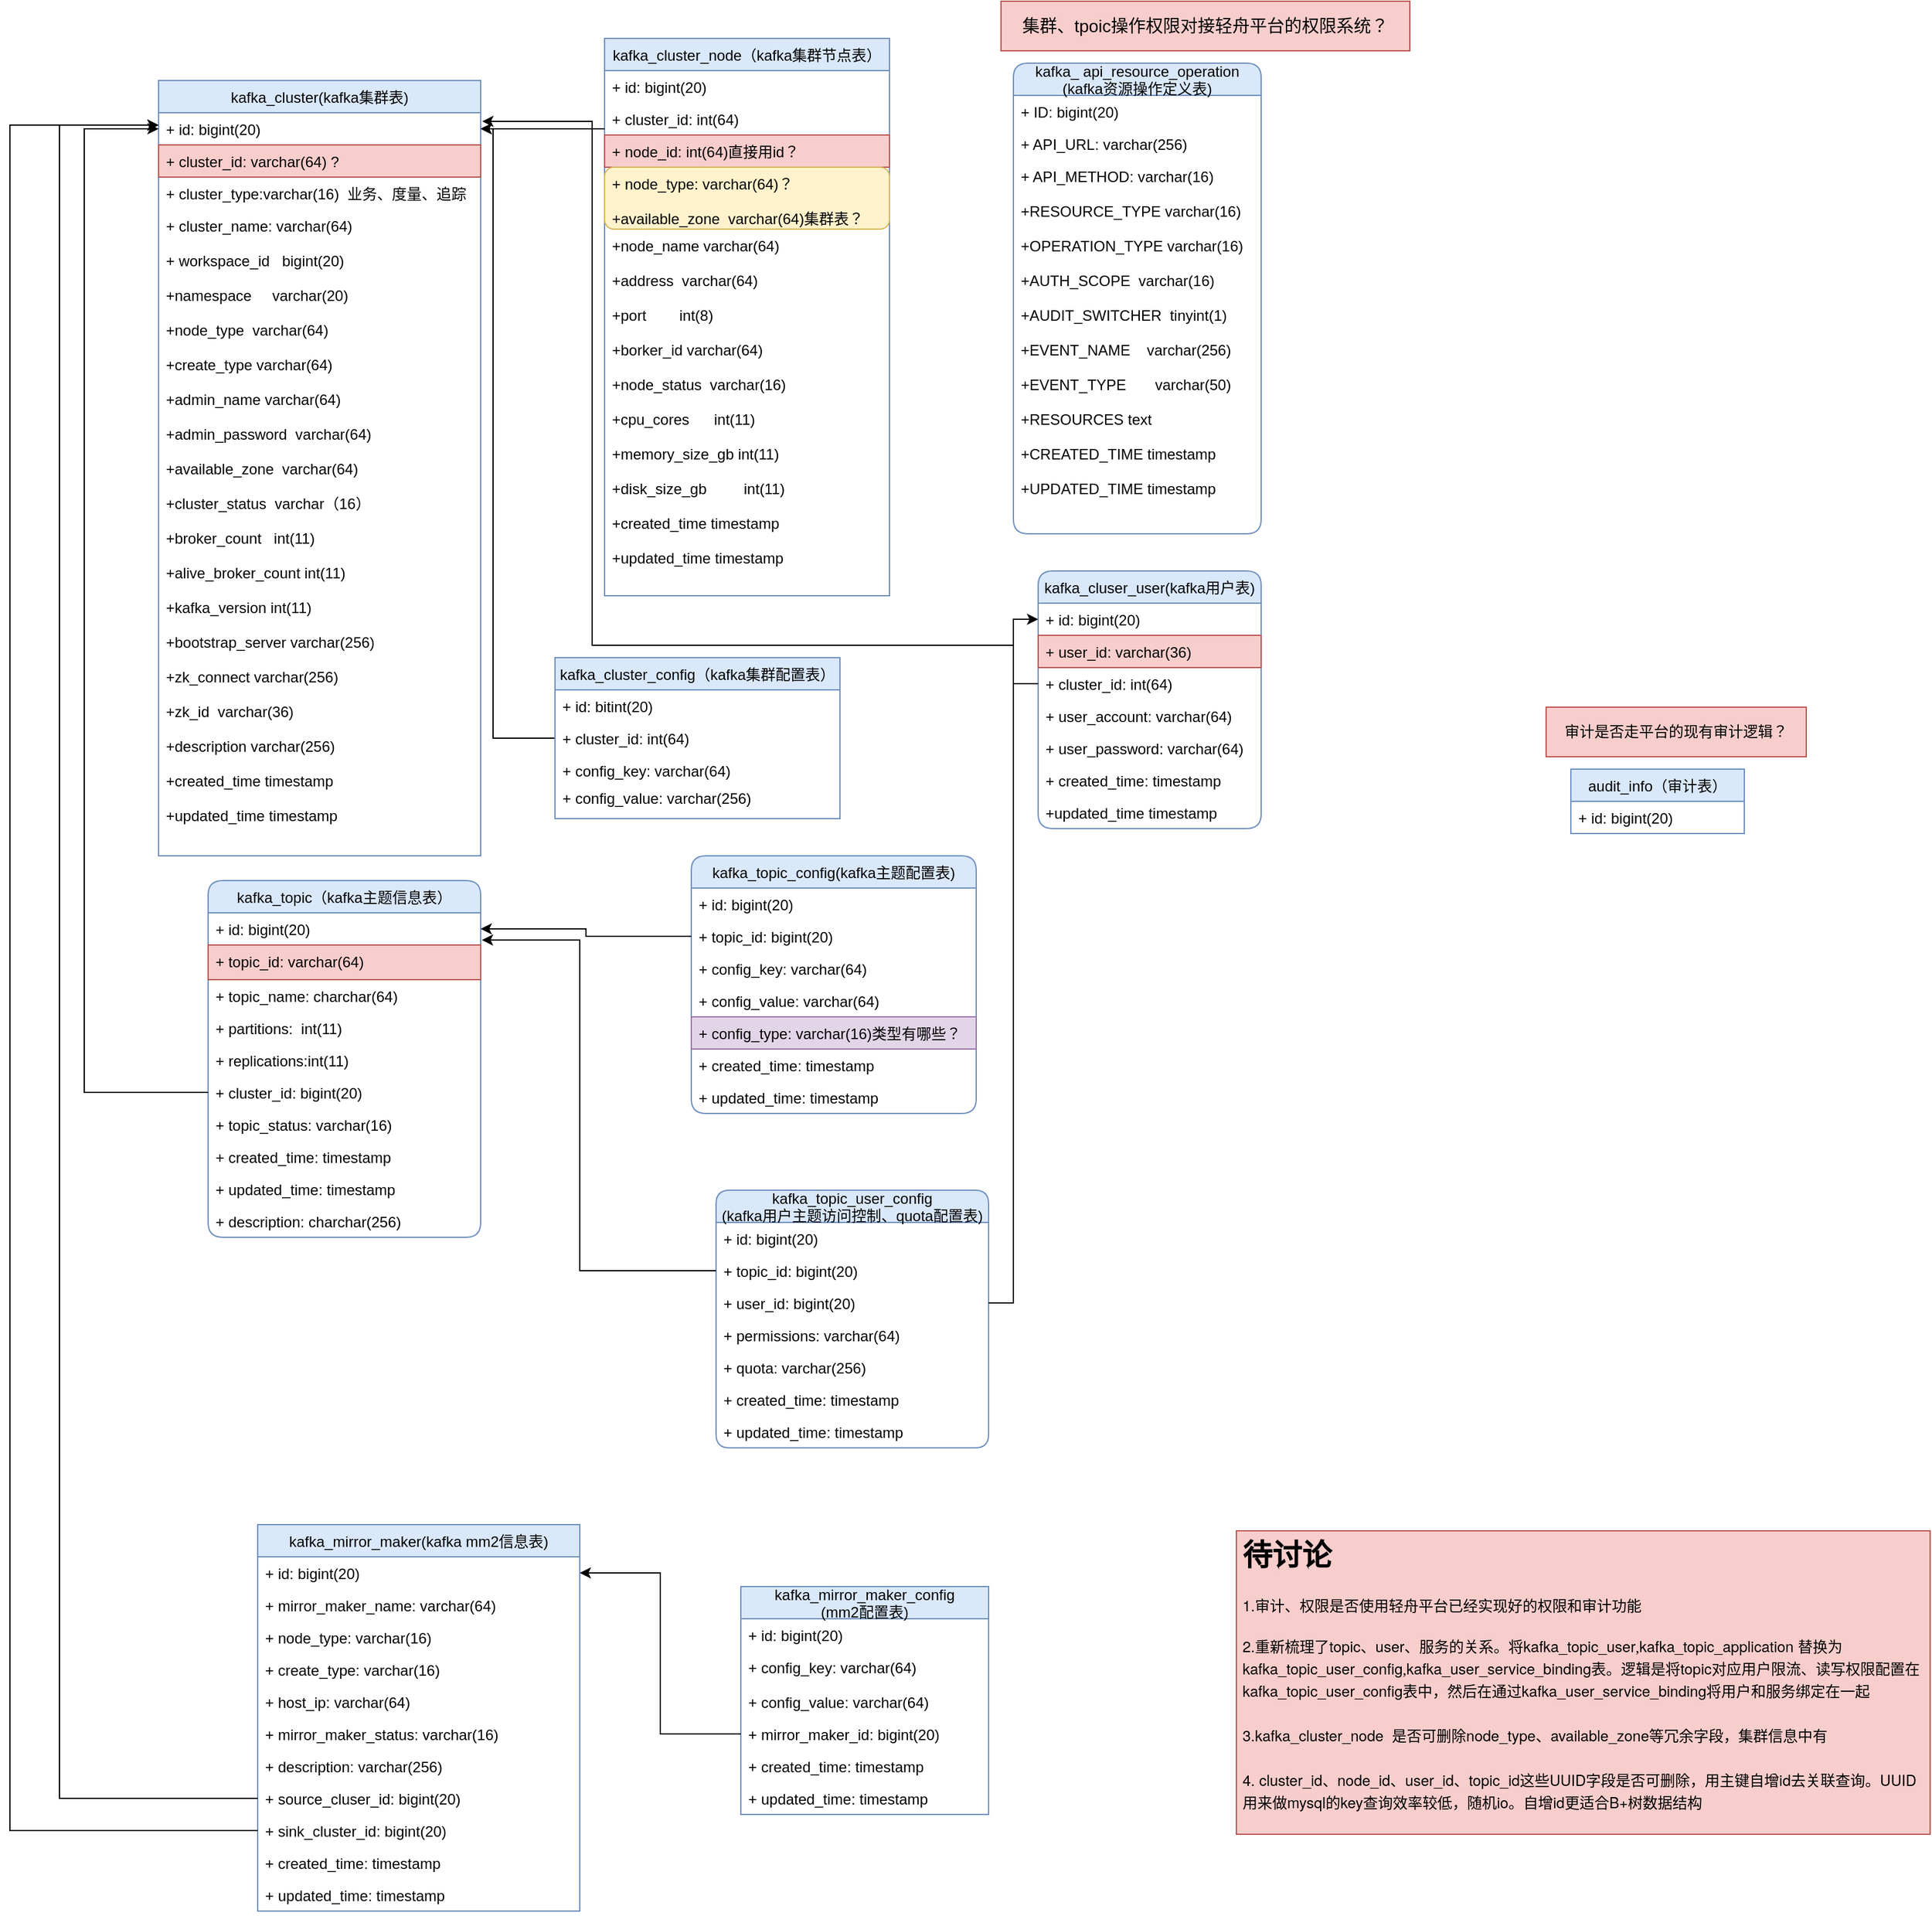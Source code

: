 <mxfile version="14.7.6" type="github">
  <diagram name="Page-1" id="9f46799a-70d6-7492-0946-bef42562c5a5">
    <mxGraphModel dx="1184" dy="553" grid="1" gridSize="10" guides="1" tooltips="1" connect="1" arrows="1" fold="1" page="1" pageScale="1" pageWidth="1100" pageHeight="850" background="none" math="0" shadow="0">
      <root>
        <mxCell id="0" />
        <mxCell id="1" parent="0" />
        <mxCell id="GtaQLyDvOYzaf2lnGROW-2" value="kafka_cluster(kafka集群表)" style="swimlane;fontStyle=0;childLayout=stackLayout;horizontal=1;startSize=26;fillColor=#dae8fc;horizontalStack=0;resizeParent=1;resizeParentMax=0;resizeLast=0;collapsible=1;marginBottom=0;strokeColor=#6c8ebf;" parent="1" vertex="1">
          <mxGeometry x="160" y="144" width="260" height="626" as="geometry">
            <mxRectangle x="190" y="140" width="100" height="26" as="alternateBounds" />
          </mxGeometry>
        </mxCell>
        <mxCell id="GtaQLyDvOYzaf2lnGROW-3" value="+ id: bigint(20)" style="text;strokeColor=none;fillColor=none;align=left;verticalAlign=top;spacingLeft=4;spacingRight=4;overflow=hidden;rotatable=0;points=[[0,0.5],[1,0.5]];portConstraint=eastwest;" parent="GtaQLyDvOYzaf2lnGROW-2" vertex="1">
          <mxGeometry y="26" width="260" height="26" as="geometry" />
        </mxCell>
        <mxCell id="QRH5ez9Q3UF65QWrglyg-27" value="+ cluster_id: varchar(64) ?" style="text;strokeColor=#b85450;fillColor=#f8cecc;align=left;verticalAlign=top;spacingLeft=4;spacingRight=4;overflow=hidden;rotatable=0;points=[[0,0.5],[1,0.5]];portConstraint=eastwest;" parent="GtaQLyDvOYzaf2lnGROW-2" vertex="1">
          <mxGeometry y="52" width="260" height="26" as="geometry" />
        </mxCell>
        <mxCell id="GtaQLyDvOYzaf2lnGROW-4" value="+ cluster_type:varchar(16)  业务、度量、追踪" style="text;align=left;verticalAlign=top;spacingLeft=4;spacingRight=4;overflow=hidden;rotatable=0;points=[[0,0.5],[1,0.5]];portConstraint=eastwest;" parent="GtaQLyDvOYzaf2lnGROW-2" vertex="1">
          <mxGeometry y="78" width="260" height="26" as="geometry" />
        </mxCell>
        <mxCell id="GtaQLyDvOYzaf2lnGROW-5" value="+ cluster_name: varchar(64)&#xa;&#xa;+ workspace_id   bigint(20)&#xa;&#xa;+namespace     varchar(20)&#xa;&#xa;+node_type  varchar(64)&#xa;&#xa;+create_type varchar(64)&#xa;&#xa;+admin_name varchar(64)&#xa;&#xa;+admin_password  varchar(64)&#xa;&#xa;+available_zone  varchar(64)&#xa;&#xa;+cluster_status  varchar（16）&#xa;&#xa;+broker_count   int(11)&#xa;&#xa;+alive_broker_count int(11)&#xa;&#xa;+kafka_version int(11)&#xa;&#xa;+bootstrap_server varchar(256)&#xa;&#xa;+zk_connect varchar(256)&#xa;&#xa;+zk_id  varchar(36)&#xa;&#xa;+description varchar(256) &#xa;&#xa;+created_time timestamp&#xa;&#xa;+updated_time timestamp" style="text;strokeColor=none;fillColor=none;align=left;verticalAlign=top;spacingLeft=4;spacingRight=4;overflow=hidden;rotatable=0;points=[[0,0.5],[1,0.5]];portConstraint=eastwest;" parent="GtaQLyDvOYzaf2lnGROW-2" vertex="1">
          <mxGeometry y="104" width="260" height="522" as="geometry" />
        </mxCell>
        <mxCell id="GtaQLyDvOYzaf2lnGROW-6" value="kafka_cluster_node（kafka集群节点表）" style="swimlane;fontStyle=0;childLayout=stackLayout;horizontal=1;startSize=26;fillColor=#dae8fc;horizontalStack=0;resizeParent=1;resizeParentMax=0;resizeLast=0;collapsible=1;marginBottom=0;strokeColor=#6c8ebf;" parent="1" vertex="1">
          <mxGeometry x="520" y="110" width="230" height="450" as="geometry">
            <mxRectangle x="480" y="140" width="140" height="26" as="alternateBounds" />
          </mxGeometry>
        </mxCell>
        <mxCell id="GtaQLyDvOYzaf2lnGROW-7" value="+ id: bigint(20)" style="text;strokeColor=none;fillColor=none;align=left;verticalAlign=top;spacingLeft=4;spacingRight=4;overflow=hidden;rotatable=0;points=[[0,0.5],[1,0.5]];portConstraint=eastwest;" parent="GtaQLyDvOYzaf2lnGROW-6" vertex="1">
          <mxGeometry y="26" width="230" height="26" as="geometry" />
        </mxCell>
        <mxCell id="GtaQLyDvOYzaf2lnGROW-8" value="+ cluster_id: int(64)" style="text;strokeColor=none;fillColor=none;align=left;verticalAlign=top;spacingLeft=4;spacingRight=4;overflow=hidden;rotatable=0;points=[[0,0.5],[1,0.5]];portConstraint=eastwest;" parent="GtaQLyDvOYzaf2lnGROW-6" vertex="1">
          <mxGeometry y="52" width="230" height="26" as="geometry" />
        </mxCell>
        <mxCell id="GtaQLyDvOYzaf2lnGROW-13" value="+ node_id: int(64)直接用id？" style="text;strokeColor=#b85450;fillColor=#f8cecc;align=left;verticalAlign=top;spacingLeft=4;spacingRight=4;overflow=hidden;rotatable=0;points=[[0,0.5],[1,0.5]];portConstraint=eastwest;" parent="GtaQLyDvOYzaf2lnGROW-6" vertex="1">
          <mxGeometry y="78" width="230" height="26" as="geometry" />
        </mxCell>
        <mxCell id="GtaQLyDvOYzaf2lnGROW-12" value="+ node_type: varchar(64)？&#xa;&#xa;+available_zone  varchar(64)集群表？" style="text;strokeColor=#d6b656;fillColor=#fff2cc;align=left;verticalAlign=top;spacingLeft=4;spacingRight=4;overflow=hidden;rotatable=0;points=[[0,0.5],[1,0.5]];portConstraint=eastwest;shadow=0;rounded=1;" parent="GtaQLyDvOYzaf2lnGROW-6" vertex="1">
          <mxGeometry y="104" width="230" height="50" as="geometry" />
        </mxCell>
        <mxCell id="GtaQLyDvOYzaf2lnGROW-9" value="+node_name varchar(64)&#xa;&#xa;+address  varchar(64)&#xa;&#xa;+port        int(8)&#xa;&#xa;+borker_id varchar(64)&#xa;&#xa;+node_status  varchar(16)&#xa;&#xa;+cpu_cores      int(11)&#xa;&#xa;+memory_size_gb int(11)&#xa;&#xa;+disk_size_gb         int(11)&#xa;&#xa;+created_time timestamp&#xa;&#xa;+updated_time timestamp" style="text;strokeColor=none;fillColor=none;align=left;verticalAlign=top;spacingLeft=4;spacingRight=4;overflow=hidden;rotatable=0;points=[[0,0.5],[1,0.5]];portConstraint=eastwest;" parent="GtaQLyDvOYzaf2lnGROW-6" vertex="1">
          <mxGeometry y="154" width="230" height="296" as="geometry" />
        </mxCell>
        <mxCell id="GtaQLyDvOYzaf2lnGROW-10" style="edgeStyle=orthogonalEdgeStyle;rounded=0;orthogonalLoop=1;jettySize=auto;html=1;fontColor=#000000;" parent="1" source="GtaQLyDvOYzaf2lnGROW-8" target="GtaQLyDvOYzaf2lnGROW-3" edge="1">
          <mxGeometry relative="1" as="geometry">
            <Array as="points">
              <mxPoint x="460" y="183" />
              <mxPoint x="460" y="183" />
            </Array>
          </mxGeometry>
        </mxCell>
        <mxCell id="GtaQLyDvOYzaf2lnGROW-19" style="edgeStyle=orthogonalEdgeStyle;rounded=0;orthogonalLoop=1;jettySize=auto;html=1;fontColor=#000000;" parent="1" source="GtaQLyDvOYzaf2lnGROW-14" target="GtaQLyDvOYzaf2lnGROW-3" edge="1">
          <mxGeometry relative="1" as="geometry">
            <mxPoint x="400" y="300" as="targetPoint" />
            <Array as="points">
              <mxPoint x="430" y="675" />
              <mxPoint x="430" y="183" />
            </Array>
          </mxGeometry>
        </mxCell>
        <mxCell id="GtaQLyDvOYzaf2lnGROW-14" value="kafka_cluster_config（kafka集群配置表）" style="swimlane;fontStyle=0;childLayout=stackLayout;horizontal=1;startSize=26;fillColor=#dae8fc;horizontalStack=0;resizeParent=1;resizeParentMax=0;resizeLast=0;collapsible=1;marginBottom=0;labelBackgroundColor=none;strokeColor=#6c8ebf;swimlaneLine=1;" parent="1" vertex="1">
          <mxGeometry x="480" y="610" width="230" height="130" as="geometry" />
        </mxCell>
        <mxCell id="GtaQLyDvOYzaf2lnGROW-15" value="+ id: bitint(20)" style="text;strokeColor=none;fillColor=none;align=left;verticalAlign=top;spacingLeft=4;spacingRight=4;overflow=hidden;rotatable=0;points=[[0,0.5],[1,0.5]];portConstraint=eastwest;" parent="GtaQLyDvOYzaf2lnGROW-14" vertex="1">
          <mxGeometry y="26" width="230" height="26" as="geometry" />
        </mxCell>
        <mxCell id="GtaQLyDvOYzaf2lnGROW-16" value="+ cluster_id: int(64)" style="text;strokeColor=none;fillColor=none;align=left;verticalAlign=top;spacingLeft=4;spacingRight=4;overflow=hidden;rotatable=0;points=[[0,0.5],[1,0.5]];portConstraint=eastwest;" parent="GtaQLyDvOYzaf2lnGROW-14" vertex="1">
          <mxGeometry y="52" width="230" height="26" as="geometry" />
        </mxCell>
        <mxCell id="GtaQLyDvOYzaf2lnGROW-17" value="+ config_key: varchar(64)" style="text;strokeColor=none;fillColor=none;align=left;verticalAlign=top;spacingLeft=4;spacingRight=4;overflow=hidden;rotatable=0;points=[[0,0.5],[1,0.5]];portConstraint=eastwest;" parent="GtaQLyDvOYzaf2lnGROW-14" vertex="1">
          <mxGeometry y="78" width="230" height="22" as="geometry" />
        </mxCell>
        <mxCell id="GtaQLyDvOYzaf2lnGROW-18" value="+ config_value: varchar(256)" style="text;strokeColor=none;fillColor=none;align=left;verticalAlign=top;spacingLeft=4;spacingRight=4;overflow=hidden;rotatable=0;points=[[0,0.5],[1,0.5]];portConstraint=eastwest;" parent="GtaQLyDvOYzaf2lnGROW-14" vertex="1">
          <mxGeometry y="100" width="230" height="30" as="geometry" />
        </mxCell>
        <mxCell id="GtaQLyDvOYzaf2lnGROW-20" value="kafka_ api_resource_operation&#xa;(kafka资源操作定义表)" style="swimlane;fontStyle=0;childLayout=stackLayout;horizontal=1;startSize=26;fillColor=#dae8fc;horizontalStack=0;resizeParent=1;resizeParentMax=0;resizeLast=0;collapsible=1;marginBottom=0;rounded=1;shadow=0;labelBackgroundColor=none;strokeColor=#6c8ebf;" parent="1" vertex="1">
          <mxGeometry x="850" y="130" width="200" height="380" as="geometry" />
        </mxCell>
        <mxCell id="GtaQLyDvOYzaf2lnGROW-21" value="+ ID: bigint(20)" style="text;strokeColor=none;fillColor=none;align=left;verticalAlign=top;spacingLeft=4;spacingRight=4;overflow=hidden;rotatable=0;points=[[0,0.5],[1,0.5]];portConstraint=eastwest;" parent="GtaQLyDvOYzaf2lnGROW-20" vertex="1">
          <mxGeometry y="26" width="200" height="26" as="geometry" />
        </mxCell>
        <mxCell id="GtaQLyDvOYzaf2lnGROW-22" value="+ API_URL: varchar(256)" style="text;strokeColor=none;fillColor=none;align=left;verticalAlign=top;spacingLeft=4;spacingRight=4;overflow=hidden;rotatable=0;points=[[0,0.5],[1,0.5]];portConstraint=eastwest;" parent="GtaQLyDvOYzaf2lnGROW-20" vertex="1">
          <mxGeometry y="52" width="200" height="26" as="geometry" />
        </mxCell>
        <mxCell id="GtaQLyDvOYzaf2lnGROW-23" value="+ API_METHOD: varchar(16)&#xa;&#xa;+RESOURCE_TYPE varchar(16)&#xa;&#xa;+OPERATION_TYPE varchar(16)&#xa;&#xa;+AUTH_SCOPE  varchar(16)&#xa;&#xa;+AUDIT_SWITCHER  tinyint(1)&#xa;&#xa;+EVENT_NAME    varchar(256)&#xa;&#xa;+EVENT_TYPE       varchar(50)&#xa;&#xa;+RESOURCES text&#xa;&#xa;+CREATED_TIME timestamp&#xa;&#xa;+UPDATED_TIME timestamp&#xa;&#xa;" style="text;strokeColor=none;fillColor=none;align=left;verticalAlign=top;spacingLeft=4;spacingRight=4;overflow=hidden;rotatable=0;points=[[0,0.5],[1,0.5]];portConstraint=eastwest;" parent="GtaQLyDvOYzaf2lnGROW-20" vertex="1">
          <mxGeometry y="78" width="200" height="302" as="geometry" />
        </mxCell>
        <mxCell id="GtaQLyDvOYzaf2lnGROW-24" value="kafka_cluser_user(kafka用户表)" style="swimlane;fontStyle=0;childLayout=stackLayout;horizontal=1;startSize=26;fillColor=#dae8fc;horizontalStack=0;resizeParent=1;resizeParentMax=0;resizeLast=0;collapsible=1;marginBottom=0;rounded=1;shadow=0;labelBackgroundColor=none;strokeColor=#6c8ebf;" parent="1" vertex="1">
          <mxGeometry x="870" y="540" width="180" height="208" as="geometry" />
        </mxCell>
        <mxCell id="GtaQLyDvOYzaf2lnGROW-25" value="+ id: bigint(20)" style="text;strokeColor=none;fillColor=none;align=left;verticalAlign=top;spacingLeft=4;spacingRight=4;overflow=hidden;rotatable=0;points=[[0,0.5],[1,0.5]];portConstraint=eastwest;" parent="GtaQLyDvOYzaf2lnGROW-24" vertex="1">
          <mxGeometry y="26" width="180" height="26" as="geometry" />
        </mxCell>
        <mxCell id="GtaQLyDvOYzaf2lnGROW-26" value="+ user_id: varchar(36)" style="text;strokeColor=#b85450;fillColor=#f8cecc;align=left;verticalAlign=top;spacingLeft=4;spacingRight=4;overflow=hidden;rotatable=0;points=[[0,0.5],[1,0.5]];portConstraint=eastwest;" parent="GtaQLyDvOYzaf2lnGROW-24" vertex="1">
          <mxGeometry y="52" width="180" height="26" as="geometry" />
        </mxCell>
        <mxCell id="GtaQLyDvOYzaf2lnGROW-28" value="+ cluster_id: int(64)&#xa;&#xa;&#xa;" style="text;strokeColor=none;fillColor=none;align=left;verticalAlign=top;spacingLeft=4;spacingRight=4;overflow=hidden;rotatable=0;points=[[0,0.5],[1,0.5]];portConstraint=eastwest;" parent="GtaQLyDvOYzaf2lnGROW-24" vertex="1">
          <mxGeometry y="78" width="180" height="26" as="geometry" />
        </mxCell>
        <mxCell id="GtaQLyDvOYzaf2lnGROW-32" value="+ user_account: varchar(64)&#xa;&#xa;&#xa;" style="text;strokeColor=none;fillColor=none;align=left;verticalAlign=top;spacingLeft=4;spacingRight=4;overflow=hidden;rotatable=0;points=[[0,0.5],[1,0.5]];portConstraint=eastwest;" parent="GtaQLyDvOYzaf2lnGROW-24" vertex="1">
          <mxGeometry y="104" width="180" height="26" as="geometry" />
        </mxCell>
        <mxCell id="GtaQLyDvOYzaf2lnGROW-31" value="+ user_password: varchar(64)&#xa;" style="text;strokeColor=none;fillColor=none;align=left;verticalAlign=top;spacingLeft=4;spacingRight=4;overflow=hidden;rotatable=0;points=[[0,0.5],[1,0.5]];portConstraint=eastwest;" parent="GtaQLyDvOYzaf2lnGROW-24" vertex="1">
          <mxGeometry y="130" width="180" height="26" as="geometry" />
        </mxCell>
        <mxCell id="GtaQLyDvOYzaf2lnGROW-30" value="+ created_time: timestamp&#xa;&#xa;&#xa;" style="text;strokeColor=none;fillColor=none;align=left;verticalAlign=top;spacingLeft=4;spacingRight=4;overflow=hidden;rotatable=0;points=[[0,0.5],[1,0.5]];portConstraint=eastwest;" parent="GtaQLyDvOYzaf2lnGROW-24" vertex="1">
          <mxGeometry y="156" width="180" height="26" as="geometry" />
        </mxCell>
        <mxCell id="GtaQLyDvOYzaf2lnGROW-27" value="+updated_time timestamp" style="text;strokeColor=none;fillColor=none;align=left;verticalAlign=top;spacingLeft=4;spacingRight=4;overflow=hidden;rotatable=0;points=[[0,0.5],[1,0.5]];portConstraint=eastwest;" parent="GtaQLyDvOYzaf2lnGROW-24" vertex="1">
          <mxGeometry y="182" width="180" height="26" as="geometry" />
        </mxCell>
        <mxCell id="GtaQLyDvOYzaf2lnGROW-33" value="&lt;font style=&quot;font-size: 14px&quot;&gt;集群、tpoic操作权限对接轻舟平台的权限系统？&lt;/font&gt;" style="text;html=1;strokeColor=#b85450;fillColor=#f8cecc;align=center;verticalAlign=middle;whiteSpace=wrap;rounded=0;shadow=0;labelBackgroundColor=none;strokeWidth=1;" parent="1" vertex="1">
          <mxGeometry x="840" y="80" width="330" height="40" as="geometry" />
        </mxCell>
        <mxCell id="GtaQLyDvOYzaf2lnGROW-34" value="kafka_topic（kafka主题信息表）" style="swimlane;fontStyle=0;childLayout=stackLayout;horizontal=1;startSize=26;fillColor=#dae8fc;horizontalStack=0;resizeParent=1;resizeParentMax=0;resizeLast=0;collapsible=1;marginBottom=0;rounded=1;shadow=0;labelBackgroundColor=none;strokeColor=#6c8ebf;strokeWidth=1;" parent="1" vertex="1">
          <mxGeometry x="200" y="790" width="220" height="288" as="geometry" />
        </mxCell>
        <mxCell id="GtaQLyDvOYzaf2lnGROW-35" value="+ id: bigint(20)" style="text;strokeColor=none;fillColor=none;align=left;verticalAlign=top;spacingLeft=4;spacingRight=4;overflow=hidden;rotatable=0;points=[[0,0.5],[1,0.5]];portConstraint=eastwest;" parent="GtaQLyDvOYzaf2lnGROW-34" vertex="1">
          <mxGeometry y="26" width="220" height="26" as="geometry" />
        </mxCell>
        <mxCell id="GtaQLyDvOYzaf2lnGROW-36" value="+ topic_id: varchar(64)" style="text;strokeColor=#b85450;fillColor=#f8cecc;align=left;verticalAlign=top;spacingLeft=4;spacingRight=4;overflow=hidden;rotatable=0;points=[[0,0.5],[1,0.5]];portConstraint=eastwest;" parent="GtaQLyDvOYzaf2lnGROW-34" vertex="1">
          <mxGeometry y="52" width="220" height="28" as="geometry" />
        </mxCell>
        <mxCell id="GtaQLyDvOYzaf2lnGROW-43" value="+ topic_name: charchar(64)" style="text;strokeColor=none;fillColor=none;align=left;verticalAlign=top;spacingLeft=4;spacingRight=4;overflow=hidden;rotatable=0;points=[[0,0.5],[1,0.5]];portConstraint=eastwest;" parent="GtaQLyDvOYzaf2lnGROW-34" vertex="1">
          <mxGeometry y="80" width="220" height="26" as="geometry" />
        </mxCell>
        <mxCell id="GtaQLyDvOYzaf2lnGROW-42" value="+ partitions:  int(11)" style="text;strokeColor=none;fillColor=none;align=left;verticalAlign=top;spacingLeft=4;spacingRight=4;overflow=hidden;rotatable=0;points=[[0,0.5],[1,0.5]];portConstraint=eastwest;" parent="GtaQLyDvOYzaf2lnGROW-34" vertex="1">
          <mxGeometry y="106" width="220" height="26" as="geometry" />
        </mxCell>
        <mxCell id="GtaQLyDvOYzaf2lnGROW-41" value="+ replications:int(11)" style="text;strokeColor=none;fillColor=none;align=left;verticalAlign=top;spacingLeft=4;spacingRight=4;overflow=hidden;rotatable=0;points=[[0,0.5],[1,0.5]];portConstraint=eastwest;" parent="GtaQLyDvOYzaf2lnGROW-34" vertex="1">
          <mxGeometry y="132" width="220" height="26" as="geometry" />
        </mxCell>
        <mxCell id="GtaQLyDvOYzaf2lnGROW-40" value="+ cluster_id: bigint(20)" style="text;strokeColor=none;fillColor=none;align=left;verticalAlign=top;spacingLeft=4;spacingRight=4;overflow=hidden;rotatable=0;points=[[0,0.5],[1,0.5]];portConstraint=eastwest;" parent="GtaQLyDvOYzaf2lnGROW-34" vertex="1">
          <mxGeometry y="158" width="220" height="26" as="geometry" />
        </mxCell>
        <mxCell id="GtaQLyDvOYzaf2lnGROW-39" value="+ topic_status: varchar(16)" style="text;strokeColor=none;fillColor=none;align=left;verticalAlign=top;spacingLeft=4;spacingRight=4;overflow=hidden;rotatable=0;points=[[0,0.5],[1,0.5]];portConstraint=eastwest;" parent="GtaQLyDvOYzaf2lnGROW-34" vertex="1">
          <mxGeometry y="184" width="220" height="26" as="geometry" />
        </mxCell>
        <mxCell id="GtaQLyDvOYzaf2lnGROW-46" value="+ created_time: timestamp" style="text;strokeColor=none;fillColor=none;align=left;verticalAlign=top;spacingLeft=4;spacingRight=4;overflow=hidden;rotatable=0;points=[[0,0.5],[1,0.5]];portConstraint=eastwest;" parent="GtaQLyDvOYzaf2lnGROW-34" vertex="1">
          <mxGeometry y="210" width="220" height="26" as="geometry" />
        </mxCell>
        <mxCell id="GtaQLyDvOYzaf2lnGROW-38" value="+ updated_time: timestamp" style="text;strokeColor=none;fillColor=none;align=left;verticalAlign=top;spacingLeft=4;spacingRight=4;overflow=hidden;rotatable=0;points=[[0,0.5],[1,0.5]];portConstraint=eastwest;" parent="GtaQLyDvOYzaf2lnGROW-34" vertex="1">
          <mxGeometry y="236" width="220" height="26" as="geometry" />
        </mxCell>
        <mxCell id="GtaQLyDvOYzaf2lnGROW-37" value="+ description: charchar(256)" style="text;strokeColor=none;fillColor=none;align=left;verticalAlign=top;spacingLeft=4;spacingRight=4;overflow=hidden;rotatable=0;points=[[0,0.5],[1,0.5]];portConstraint=eastwest;" parent="GtaQLyDvOYzaf2lnGROW-34" vertex="1">
          <mxGeometry y="262" width="220" height="26" as="geometry" />
        </mxCell>
        <mxCell id="GtaQLyDvOYzaf2lnGROW-45" style="edgeStyle=orthogonalEdgeStyle;rounded=0;orthogonalLoop=1;jettySize=auto;html=1;fontColor=#000000;entryX=0;entryY=0.5;entryDx=0;entryDy=0;" parent="1" source="GtaQLyDvOYzaf2lnGROW-40" target="GtaQLyDvOYzaf2lnGROW-3" edge="1">
          <mxGeometry relative="1" as="geometry">
            <mxPoint x="130" y="440" as="targetPoint" />
            <Array as="points">
              <mxPoint x="100" y="961" />
              <mxPoint x="100" y="183" />
            </Array>
          </mxGeometry>
        </mxCell>
        <mxCell id="GtaQLyDvOYzaf2lnGROW-47" style="edgeStyle=orthogonalEdgeStyle;rounded=0;orthogonalLoop=1;jettySize=auto;html=1;entryX=1.005;entryY=0.269;entryDx=0;entryDy=0;entryPerimeter=0;fontColor=#000000;exitX=0;exitY=0.5;exitDx=0;exitDy=0;" parent="1" source="GtaQLyDvOYzaf2lnGROW-28" target="GtaQLyDvOYzaf2lnGROW-3" edge="1">
          <mxGeometry relative="1" as="geometry">
            <Array as="points">
              <mxPoint x="850" y="631" />
              <mxPoint x="850" y="600" />
              <mxPoint x="510" y="600" />
              <mxPoint x="510" y="177" />
            </Array>
          </mxGeometry>
        </mxCell>
        <mxCell id="GtaQLyDvOYzaf2lnGROW-57" value="kafka_topic_config(kafka主题配置表)" style="swimlane;fontStyle=0;childLayout=stackLayout;horizontal=1;startSize=26;fillColor=#dae8fc;horizontalStack=0;resizeParent=1;resizeParentMax=0;resizeLast=0;collapsible=1;marginBottom=0;rounded=1;shadow=0;labelBackgroundColor=none;strokeColor=#6c8ebf;strokeWidth=1;" parent="1" vertex="1">
          <mxGeometry x="590" y="770" width="230" height="208" as="geometry" />
        </mxCell>
        <mxCell id="GtaQLyDvOYzaf2lnGROW-58" value="+ id: bigint(20)" style="text;strokeColor=none;fillColor=none;align=left;verticalAlign=top;spacingLeft=4;spacingRight=4;overflow=hidden;rotatable=0;points=[[0,0.5],[1,0.5]];portConstraint=eastwest;" parent="GtaQLyDvOYzaf2lnGROW-57" vertex="1">
          <mxGeometry y="26" width="230" height="26" as="geometry" />
        </mxCell>
        <mxCell id="GtaQLyDvOYzaf2lnGROW-59" value="+ topic_id: bigint(20)" style="text;strokeColor=none;fillColor=none;align=left;verticalAlign=top;spacingLeft=4;spacingRight=4;overflow=hidden;rotatable=0;points=[[0,0.5],[1,0.5]];portConstraint=eastwest;" parent="GtaQLyDvOYzaf2lnGROW-57" vertex="1">
          <mxGeometry y="52" width="230" height="26" as="geometry" />
        </mxCell>
        <mxCell id="GtaQLyDvOYzaf2lnGROW-64" value="+ config_key: varchar(64)" style="text;strokeColor=none;fillColor=none;align=left;verticalAlign=top;spacingLeft=4;spacingRight=4;overflow=hidden;rotatable=0;points=[[0,0.5],[1,0.5]];portConstraint=eastwest;fontColor=#000000;" parent="GtaQLyDvOYzaf2lnGROW-57" vertex="1">
          <mxGeometry y="78" width="230" height="26" as="geometry" />
        </mxCell>
        <mxCell id="GtaQLyDvOYzaf2lnGROW-65" value="+ config_value: varchar(64)" style="text;strokeColor=none;fillColor=none;align=left;verticalAlign=top;spacingLeft=4;spacingRight=4;overflow=hidden;rotatable=0;points=[[0,0.5],[1,0.5]];portConstraint=eastwest;fontColor=#000000;" parent="GtaQLyDvOYzaf2lnGROW-57" vertex="1">
          <mxGeometry y="104" width="230" height="26" as="geometry" />
        </mxCell>
        <mxCell id="GtaQLyDvOYzaf2lnGROW-63" value="+ config_type: varchar(16)类型有哪些？" style="text;strokeColor=#9673a6;fillColor=#e1d5e7;align=left;verticalAlign=top;spacingLeft=4;spacingRight=4;overflow=hidden;rotatable=0;points=[[0,0.5],[1,0.5]];portConstraint=eastwest;" parent="GtaQLyDvOYzaf2lnGROW-57" vertex="1">
          <mxGeometry y="130" width="230" height="26" as="geometry" />
        </mxCell>
        <mxCell id="GtaQLyDvOYzaf2lnGROW-66" value="+ created_time: timestamp" style="text;strokeColor=none;fillColor=none;align=left;verticalAlign=top;spacingLeft=4;spacingRight=4;overflow=hidden;rotatable=0;points=[[0,0.5],[1,0.5]];portConstraint=eastwest;fontColor=#000000;" parent="GtaQLyDvOYzaf2lnGROW-57" vertex="1">
          <mxGeometry y="156" width="230" height="26" as="geometry" />
        </mxCell>
        <mxCell id="GtaQLyDvOYzaf2lnGROW-60" value="+ updated_time: timestamp" style="text;strokeColor=none;fillColor=none;align=left;verticalAlign=top;spacingLeft=4;spacingRight=4;overflow=hidden;rotatable=0;points=[[0,0.5],[1,0.5]];portConstraint=eastwest;" parent="GtaQLyDvOYzaf2lnGROW-57" vertex="1">
          <mxGeometry y="182" width="230" height="26" as="geometry" />
        </mxCell>
        <mxCell id="GtaQLyDvOYzaf2lnGROW-62" style="edgeStyle=orthogonalEdgeStyle;rounded=0;orthogonalLoop=1;jettySize=auto;html=1;entryX=1;entryY=0.5;entryDx=0;entryDy=0;fontColor=#000000;" parent="1" source="GtaQLyDvOYzaf2lnGROW-59" target="GtaQLyDvOYzaf2lnGROW-35" edge="1">
          <mxGeometry relative="1" as="geometry" />
        </mxCell>
        <mxCell id="GtaQLyDvOYzaf2lnGROW-67" value="kafka_topic_user_config&#xa;(kafka用户主题访问控制、quota配置表)" style="swimlane;fontStyle=0;childLayout=stackLayout;horizontal=1;startSize=26;fillColor=#dae8fc;horizontalStack=0;resizeParent=1;resizeParentMax=0;resizeLast=0;collapsible=1;marginBottom=0;rounded=1;shadow=0;labelBackgroundColor=none;strokeColor=#6c8ebf;strokeWidth=1;arcSize=14;" parent="1" vertex="1">
          <mxGeometry x="610" y="1040" width="220" height="208" as="geometry" />
        </mxCell>
        <mxCell id="GtaQLyDvOYzaf2lnGROW-68" value="+ id: bigint(20)" style="text;strokeColor=none;fillColor=none;align=left;verticalAlign=top;spacingLeft=4;spacingRight=4;overflow=hidden;rotatable=0;points=[[0,0.5],[1,0.5]];portConstraint=eastwest;" parent="GtaQLyDvOYzaf2lnGROW-67" vertex="1">
          <mxGeometry y="26" width="220" height="26" as="geometry" />
        </mxCell>
        <mxCell id="GtaQLyDvOYzaf2lnGROW-69" value="+ topic_id: bigint(20)" style="text;strokeColor=none;fillColor=none;align=left;verticalAlign=top;spacingLeft=4;spacingRight=4;overflow=hidden;rotatable=0;points=[[0,0.5],[1,0.5]];portConstraint=eastwest;" parent="GtaQLyDvOYzaf2lnGROW-67" vertex="1">
          <mxGeometry y="52" width="220" height="26" as="geometry" />
        </mxCell>
        <mxCell id="GtaQLyDvOYzaf2lnGROW-74" value="+ user_id: bigint(20)" style="text;strokeColor=none;fillColor=none;align=left;verticalAlign=top;spacingLeft=4;spacingRight=4;overflow=hidden;rotatable=0;points=[[0,0.5],[1,0.5]];portConstraint=eastwest;" parent="GtaQLyDvOYzaf2lnGROW-67" vertex="1">
          <mxGeometry y="78" width="220" height="26" as="geometry" />
        </mxCell>
        <mxCell id="GtaQLyDvOYzaf2lnGROW-76" value="+ permissions: varchar(64)" style="text;strokeColor=none;fillColor=none;align=left;verticalAlign=top;spacingLeft=4;spacingRight=4;overflow=hidden;rotatable=0;points=[[0,0.5],[1,0.5]];portConstraint=eastwest;" parent="GtaQLyDvOYzaf2lnGROW-67" vertex="1">
          <mxGeometry y="104" width="220" height="26" as="geometry" />
        </mxCell>
        <mxCell id="GtaQLyDvOYzaf2lnGROW-75" value="+ quota: varchar(256)" style="text;strokeColor=none;fillColor=none;align=left;verticalAlign=top;spacingLeft=4;spacingRight=4;overflow=hidden;rotatable=0;points=[[0,0.5],[1,0.5]];portConstraint=eastwest;" parent="GtaQLyDvOYzaf2lnGROW-67" vertex="1">
          <mxGeometry y="130" width="220" height="26" as="geometry" />
        </mxCell>
        <mxCell id="GtaQLyDvOYzaf2lnGROW-73" value="+ created_time: timestamp" style="text;strokeColor=none;fillColor=none;align=left;verticalAlign=top;spacingLeft=4;spacingRight=4;overflow=hidden;rotatable=0;points=[[0,0.5],[1,0.5]];portConstraint=eastwest;" parent="GtaQLyDvOYzaf2lnGROW-67" vertex="1">
          <mxGeometry y="156" width="220" height="26" as="geometry" />
        </mxCell>
        <mxCell id="GtaQLyDvOYzaf2lnGROW-70" value="+ updated_time: timestamp" style="text;strokeColor=none;fillColor=none;align=left;verticalAlign=top;spacingLeft=4;spacingRight=4;overflow=hidden;rotatable=0;points=[[0,0.5],[1,0.5]];portConstraint=eastwest;" parent="GtaQLyDvOYzaf2lnGROW-67" vertex="1">
          <mxGeometry y="182" width="220" height="26" as="geometry" />
        </mxCell>
        <mxCell id="GtaQLyDvOYzaf2lnGROW-71" style="edgeStyle=orthogonalEdgeStyle;rounded=0;orthogonalLoop=1;jettySize=auto;html=1;exitX=0;exitY=0.5;exitDx=0;exitDy=0;fontColor=#000000;" parent="1" source="GtaQLyDvOYzaf2lnGROW-69" edge="1">
          <mxGeometry relative="1" as="geometry">
            <mxPoint x="421" y="838" as="targetPoint" />
            <Array as="points">
              <mxPoint x="500" y="1105" />
              <mxPoint x="500" y="838" />
            </Array>
          </mxGeometry>
        </mxCell>
        <mxCell id="GtaQLyDvOYzaf2lnGROW-72" style="edgeStyle=orthogonalEdgeStyle;rounded=0;orthogonalLoop=1;jettySize=auto;html=1;fontColor=#000000;entryX=0;entryY=0.5;entryDx=0;entryDy=0;" parent="1" source="GtaQLyDvOYzaf2lnGROW-74" target="GtaQLyDvOYzaf2lnGROW-25" edge="1">
          <mxGeometry relative="1" as="geometry">
            <mxPoint x="850" y="610" as="targetPoint" />
          </mxGeometry>
        </mxCell>
        <mxCell id="_0GhGSbBLmsNX__gtOgr-1" value="audit_info（审计表）" style="swimlane;fontStyle=0;childLayout=stackLayout;horizontal=1;startSize=26;fillColor=#dae8fc;horizontalStack=0;resizeParent=1;resizeParentMax=0;resizeLast=0;collapsible=1;marginBottom=0;strokeColor=#6c8ebf;" parent="1" vertex="1">
          <mxGeometry x="1300" y="700" width="140" height="52" as="geometry" />
        </mxCell>
        <mxCell id="_0GhGSbBLmsNX__gtOgr-2" value="+ id: bigint(20)" style="text;strokeColor=none;fillColor=none;align=left;verticalAlign=top;spacingLeft=4;spacingRight=4;overflow=hidden;rotatable=0;points=[[0,0.5],[1,0.5]];portConstraint=eastwest;" parent="_0GhGSbBLmsNX__gtOgr-1" vertex="1">
          <mxGeometry y="26" width="140" height="26" as="geometry" />
        </mxCell>
        <mxCell id="_0GhGSbBLmsNX__gtOgr-5" value="审计是否走平台的现有审计逻辑？" style="text;html=1;strokeColor=#b85450;fillColor=#f8cecc;align=center;verticalAlign=middle;whiteSpace=wrap;rounded=0;" parent="1" vertex="1">
          <mxGeometry x="1280" y="650" width="210" height="40" as="geometry" />
        </mxCell>
        <mxCell id="QRH5ez9Q3UF65QWrglyg-1" value="kafka_mirror_maker(kafka mm2信息表)" style="swimlane;fontStyle=0;childLayout=stackLayout;horizontal=1;startSize=26;fillColor=#dae8fc;horizontalStack=0;resizeParent=1;resizeParentMax=0;resizeLast=0;collapsible=1;marginBottom=0;strokeColor=#6c8ebf;" parent="1" vertex="1">
          <mxGeometry x="240" y="1310" width="260" height="312" as="geometry">
            <mxRectangle x="240" y="1310" width="240" height="26" as="alternateBounds" />
          </mxGeometry>
        </mxCell>
        <mxCell id="QRH5ez9Q3UF65QWrglyg-2" value="+ id: bigint(20)" style="text;strokeColor=none;fillColor=none;align=left;verticalAlign=top;spacingLeft=4;spacingRight=4;overflow=hidden;rotatable=0;points=[[0,0.5],[1,0.5]];portConstraint=eastwest;" parent="QRH5ez9Q3UF65QWrglyg-1" vertex="1">
          <mxGeometry y="26" width="260" height="26" as="geometry" />
        </mxCell>
        <mxCell id="QRH5ez9Q3UF65QWrglyg-3" value="+ mirror_maker_name: varchar(64)" style="text;strokeColor=none;fillColor=none;align=left;verticalAlign=top;spacingLeft=4;spacingRight=4;overflow=hidden;rotatable=0;points=[[0,0.5],[1,0.5]];portConstraint=eastwest;" parent="QRH5ez9Q3UF65QWrglyg-1" vertex="1">
          <mxGeometry y="52" width="260" height="26" as="geometry" />
        </mxCell>
        <mxCell id="QRH5ez9Q3UF65QWrglyg-8" value="+ node_type: varchar(16)" style="text;strokeColor=none;fillColor=none;align=left;verticalAlign=top;spacingLeft=4;spacingRight=4;overflow=hidden;rotatable=0;points=[[0,0.5],[1,0.5]];portConstraint=eastwest;" parent="QRH5ez9Q3UF65QWrglyg-1" vertex="1">
          <mxGeometry y="78" width="260" height="26" as="geometry" />
        </mxCell>
        <mxCell id="QRH5ez9Q3UF65QWrglyg-7" value="+ create_type: varchar(16)" style="text;strokeColor=none;fillColor=none;align=left;verticalAlign=top;spacingLeft=4;spacingRight=4;overflow=hidden;rotatable=0;points=[[0,0.5],[1,0.5]];portConstraint=eastwest;" parent="QRH5ez9Q3UF65QWrglyg-1" vertex="1">
          <mxGeometry y="104" width="260" height="26" as="geometry" />
        </mxCell>
        <mxCell id="QRH5ez9Q3UF65QWrglyg-6" value="+ host_ip: varchar(64)" style="text;strokeColor=none;fillColor=none;align=left;verticalAlign=top;spacingLeft=4;spacingRight=4;overflow=hidden;rotatable=0;points=[[0,0.5],[1,0.5]];portConstraint=eastwest;" parent="QRH5ez9Q3UF65QWrglyg-1" vertex="1">
          <mxGeometry y="130" width="260" height="26" as="geometry" />
        </mxCell>
        <mxCell id="QRH5ez9Q3UF65QWrglyg-10" value="+ mirror_maker_status: varchar(16)" style="text;strokeColor=none;fillColor=none;align=left;verticalAlign=top;spacingLeft=4;spacingRight=4;overflow=hidden;rotatable=0;points=[[0,0.5],[1,0.5]];portConstraint=eastwest;" parent="QRH5ez9Q3UF65QWrglyg-1" vertex="1">
          <mxGeometry y="156" width="260" height="26" as="geometry" />
        </mxCell>
        <mxCell id="QRH5ez9Q3UF65QWrglyg-19" value="+ description: varchar(256)" style="text;strokeColor=none;fillColor=none;align=left;verticalAlign=top;spacingLeft=4;spacingRight=4;overflow=hidden;rotatable=0;points=[[0,0.5],[1,0.5]];portConstraint=eastwest;" parent="QRH5ez9Q3UF65QWrglyg-1" vertex="1">
          <mxGeometry y="182" width="260" height="26" as="geometry" />
        </mxCell>
        <mxCell id="QRH5ez9Q3UF65QWrglyg-20" value="+ source_cluser_id: bigint(20)" style="text;strokeColor=none;fillColor=none;align=left;verticalAlign=top;spacingLeft=4;spacingRight=4;overflow=hidden;rotatable=0;points=[[0,0.5],[1,0.5]];portConstraint=eastwest;" parent="QRH5ez9Q3UF65QWrglyg-1" vertex="1">
          <mxGeometry y="208" width="260" height="26" as="geometry" />
        </mxCell>
        <mxCell id="QRH5ez9Q3UF65QWrglyg-9" value="+ sink_cluster_id: bigint(20)" style="text;strokeColor=none;fillColor=none;align=left;verticalAlign=top;spacingLeft=4;spacingRight=4;overflow=hidden;rotatable=0;points=[[0,0.5],[1,0.5]];portConstraint=eastwest;" parent="QRH5ez9Q3UF65QWrglyg-1" vertex="1">
          <mxGeometry y="234" width="260" height="26" as="geometry" />
        </mxCell>
        <mxCell id="QRH5ez9Q3UF65QWrglyg-5" value="+ created_time: timestamp" style="text;strokeColor=none;fillColor=none;align=left;verticalAlign=top;spacingLeft=4;spacingRight=4;overflow=hidden;rotatable=0;points=[[0,0.5],[1,0.5]];portConstraint=eastwest;" parent="QRH5ez9Q3UF65QWrglyg-1" vertex="1">
          <mxGeometry y="260" width="260" height="26" as="geometry" />
        </mxCell>
        <mxCell id="QRH5ez9Q3UF65QWrglyg-4" value="+ updated_time: timestamp" style="text;strokeColor=none;fillColor=none;align=left;verticalAlign=top;spacingLeft=4;spacingRight=4;overflow=hidden;rotatable=0;points=[[0,0.5],[1,0.5]];portConstraint=eastwest;" parent="QRH5ez9Q3UF65QWrglyg-1" vertex="1">
          <mxGeometry y="286" width="260" height="26" as="geometry" />
        </mxCell>
        <mxCell id="QRH5ez9Q3UF65QWrglyg-11" value="kafka_mirror_maker_config&#xa;(mm2配置表)" style="swimlane;fontStyle=0;childLayout=stackLayout;horizontal=1;startSize=26;fillColor=#dae8fc;horizontalStack=0;resizeParent=1;resizeParentMax=0;resizeLast=0;collapsible=1;marginBottom=0;strokeColor=#6c8ebf;" parent="1" vertex="1">
          <mxGeometry x="630" y="1360" width="200" height="184" as="geometry" />
        </mxCell>
        <mxCell id="QRH5ez9Q3UF65QWrglyg-12" value="+ id: bigint(20)" style="text;strokeColor=none;fillColor=none;align=left;verticalAlign=top;spacingLeft=4;spacingRight=4;overflow=hidden;rotatable=0;points=[[0,0.5],[1,0.5]];portConstraint=eastwest;" parent="QRH5ez9Q3UF65QWrglyg-11" vertex="1">
          <mxGeometry y="26" width="200" height="26" as="geometry" />
        </mxCell>
        <mxCell id="QRH5ez9Q3UF65QWrglyg-13" value="+ config_key: varchar(64)" style="text;strokeColor=none;fillColor=none;align=left;verticalAlign=top;spacingLeft=4;spacingRight=4;overflow=hidden;rotatable=0;points=[[0,0.5],[1,0.5]];portConstraint=eastwest;" parent="QRH5ez9Q3UF65QWrglyg-11" vertex="1">
          <mxGeometry y="52" width="200" height="28" as="geometry" />
        </mxCell>
        <mxCell id="QRH5ez9Q3UF65QWrglyg-17" value="+ config_value: varchar(64)" style="text;strokeColor=none;fillColor=none;align=left;verticalAlign=top;spacingLeft=4;spacingRight=4;overflow=hidden;rotatable=0;points=[[0,0.5],[1,0.5]];portConstraint=eastwest;" parent="QRH5ez9Q3UF65QWrglyg-11" vertex="1">
          <mxGeometry y="80" width="200" height="26" as="geometry" />
        </mxCell>
        <mxCell id="QRH5ez9Q3UF65QWrglyg-16" value="+ mirror_maker_id: bigint(20)" style="text;strokeColor=none;fillColor=none;align=left;verticalAlign=top;spacingLeft=4;spacingRight=4;overflow=hidden;rotatable=0;points=[[0,0.5],[1,0.5]];portConstraint=eastwest;" parent="QRH5ez9Q3UF65QWrglyg-11" vertex="1">
          <mxGeometry y="106" width="200" height="26" as="geometry" />
        </mxCell>
        <mxCell id="QRH5ez9Q3UF65QWrglyg-15" value="+ created_time: timestamp" style="text;strokeColor=none;fillColor=none;align=left;verticalAlign=top;spacingLeft=4;spacingRight=4;overflow=hidden;rotatable=0;points=[[0,0.5],[1,0.5]];portConstraint=eastwest;" parent="QRH5ez9Q3UF65QWrglyg-11" vertex="1">
          <mxGeometry y="132" width="200" height="26" as="geometry" />
        </mxCell>
        <mxCell id="QRH5ez9Q3UF65QWrglyg-14" value="+ updated_time: timestamp" style="text;strokeColor=none;fillColor=none;align=left;verticalAlign=top;spacingLeft=4;spacingRight=4;overflow=hidden;rotatable=0;points=[[0,0.5],[1,0.5]];portConstraint=eastwest;" parent="QRH5ez9Q3UF65QWrglyg-11" vertex="1">
          <mxGeometry y="158" width="200" height="26" as="geometry" />
        </mxCell>
        <mxCell id="QRH5ez9Q3UF65QWrglyg-18" style="edgeStyle=orthogonalEdgeStyle;rounded=0;orthogonalLoop=1;jettySize=auto;html=1;entryX=1;entryY=0.5;entryDx=0;entryDy=0;" parent="1" source="QRH5ez9Q3UF65QWrglyg-16" target="QRH5ez9Q3UF65QWrglyg-2" edge="1">
          <mxGeometry relative="1" as="geometry" />
        </mxCell>
        <mxCell id="QRH5ez9Q3UF65QWrglyg-21" style="edgeStyle=orthogonalEdgeStyle;rounded=0;orthogonalLoop=1;jettySize=auto;html=1;" parent="1" source="QRH5ez9Q3UF65QWrglyg-20" edge="1">
          <mxGeometry relative="1" as="geometry">
            <mxPoint x="160" y="180" as="targetPoint" />
            <Array as="points">
              <mxPoint x="80" y="1531" />
              <mxPoint x="80" y="180" />
            </Array>
          </mxGeometry>
        </mxCell>
        <mxCell id="QRH5ez9Q3UF65QWrglyg-30" style="edgeStyle=orthogonalEdgeStyle;rounded=0;orthogonalLoop=1;jettySize=auto;html=1;" parent="1" source="QRH5ez9Q3UF65QWrglyg-9" edge="1">
          <mxGeometry relative="1" as="geometry">
            <mxPoint x="160" y="180" as="targetPoint" />
            <Array as="points">
              <mxPoint x="40" y="1557" />
              <mxPoint x="40" y="180" />
            </Array>
          </mxGeometry>
        </mxCell>
        <mxCell id="QRH5ez9Q3UF65QWrglyg-32" value="&lt;h1&gt;待讨论&lt;/h1&gt;&lt;p class=&quot;p1&quot; style=&quot;margin: 0px ; font-stretch: normal ; line-height: normal ; font-family: &amp;#34;.pingfang sc&amp;#34;&quot;&gt;&lt;span class=&quot;s1&quot; style=&quot;font-stretch: normal ; line-height: normal ; font-family: &amp;#34;helvetica neue&amp;#34;&quot;&gt;1.&lt;/span&gt;审计、权限是否使用轻舟平台已经实现好的权限和审计功能&lt;/p&gt;&lt;p class=&quot;p1&quot; style=&quot;margin: 0px ; font-stretch: normal ; line-height: normal ; font-family: &amp;#34;.pingfang sc&amp;#34;&quot;&gt;&lt;br&gt;&lt;/p&gt;&lt;p class=&quot;p2&quot; style=&quot;margin: 0px ; font-stretch: normal ; line-height: normal ; font-family: &amp;#34;helvetica neue&amp;#34;&quot;&gt;2.&lt;span class=&quot;s2&quot; style=&quot;font-stretch: normal ; line-height: normal ; font-family: &amp;#34;.pingfang sc&amp;#34;&quot;&gt;重新梳理了&lt;/span&gt;topic&lt;span class=&quot;s2&quot; style=&quot;font-stretch: normal ; line-height: normal ; font-family: &amp;#34;.pingfang sc&amp;#34;&quot;&gt;、&lt;/span&gt;user&lt;span class=&quot;s2&quot; style=&quot;font-stretch: normal ; line-height: normal ; font-family: &amp;#34;.pingfang sc&amp;#34;&quot;&gt;、服务的关系。将&lt;/span&gt;kafka_topic_user&lt;span class=&quot;s2&quot; style=&quot;font-stretch: normal ; line-height: normal ; font-family: &amp;#34;.pingfang sc&amp;#34;&quot;&gt;,&lt;/span&gt;kafka_topic_application &lt;span class=&quot;s2&quot; style=&quot;font-stretch: normal ; line-height: normal ; font-family: &amp;#34;.pingfang sc&amp;#34;&quot;&gt;替换为&lt;/span&gt;kafka_topic_user_config&lt;span class=&quot;s2&quot; style=&quot;font-stretch: normal ; line-height: normal ; font-family: &amp;#34;.pingfang sc&amp;#34;&quot;&gt;,&lt;/span&gt;kafka_user_service_binding&lt;span class=&quot;s2&quot; style=&quot;font-stretch: normal ; line-height: normal ; font-family: &amp;#34;.pingfang sc&amp;#34;&quot;&gt;表。逻辑是将&lt;/span&gt;topic&lt;span class=&quot;s2&quot; style=&quot;font-stretch: normal ; line-height: normal ; font-family: &amp;#34;.pingfang sc&amp;#34;&quot;&gt;对应用户限流、读写权限配置在&lt;/span&gt;kafka_topic_user_config&lt;span class=&quot;s2&quot; style=&quot;font-stretch: normal ; line-height: normal ; font-family: &amp;#34;.pingfang sc&amp;#34;&quot;&gt;表中，然后在通过&lt;/span&gt;kafka_user_service_binding&lt;span class=&quot;s2&quot; style=&quot;font-stretch: normal ; line-height: normal ; font-family: &amp;#34;.pingfang sc&amp;#34;&quot;&gt;将用户和服务绑定在一起&lt;/span&gt;&lt;/p&gt;&lt;p class=&quot;p2&quot; style=&quot;margin: 0px ; font-stretch: normal ; line-height: normal ; font-family: &amp;#34;helvetica neue&amp;#34;&quot;&gt;&lt;span class=&quot;s2&quot; style=&quot;font-stretch: normal ; line-height: normal ; font-family: &amp;#34;.pingfang sc&amp;#34;&quot;&gt;&lt;br&gt;&lt;/span&gt;&lt;/p&gt;&lt;p class=&quot;p2&quot; style=&quot;margin: 0px ; font-stretch: normal ; line-height: normal ; font-family: &amp;#34;helvetica neue&amp;#34;&quot;&gt;3.kafka_cluster_node&lt;span class=&quot;Apple-converted-space&quot;&gt;&amp;nbsp; &lt;/span&gt;&lt;span class=&quot;s2&quot; style=&quot;font-stretch: normal ; line-height: normal ; font-family: &amp;#34;.pingfang sc&amp;#34;&quot;&gt;是否可删除&lt;/span&gt;node_type&lt;span class=&quot;s2&quot; style=&quot;font-stretch: normal ; line-height: normal ; font-family: &amp;#34;.pingfang sc&amp;#34;&quot;&gt;、&lt;/span&gt;available_zone&lt;span class=&quot;s2&quot; style=&quot;font-stretch: normal ; line-height: normal ; font-family: &amp;#34;.pingfang sc&amp;#34;&quot;&gt;等冗余字段，集群信息中有&lt;/span&gt;&lt;/p&gt;&lt;p class=&quot;p2&quot; style=&quot;margin: 0px ; font-stretch: normal ; line-height: normal ; font-family: &amp;#34;helvetica neue&amp;#34;&quot;&gt;&lt;span class=&quot;s2&quot; style=&quot;font-stretch: normal ; line-height: normal ; font-family: &amp;#34;.pingfang sc&amp;#34;&quot;&gt;&lt;br&gt;&lt;/span&gt;&lt;/p&gt;&lt;p class=&quot;p2&quot; style=&quot;margin: 0px ; font-stretch: normal ; line-height: normal ; font-family: &amp;#34;helvetica neue&amp;#34;&quot;&gt;4. cluster_id&lt;span class=&quot;s2&quot; style=&quot;font-stretch: normal ; line-height: normal ; font-family: &amp;#34;.pingfang sc&amp;#34;&quot;&gt;、&lt;/span&gt;node_id&lt;span class=&quot;s2&quot; style=&quot;font-stretch: normal ; line-height: normal ; font-family: &amp;#34;.pingfang sc&amp;#34;&quot;&gt;、&lt;/span&gt;user_id&lt;span class=&quot;s2&quot; style=&quot;font-stretch: normal ; line-height: normal ; font-family: &amp;#34;.pingfang sc&amp;#34;&quot;&gt;、&lt;/span&gt;topic_id&lt;span class=&quot;s2&quot; style=&quot;font-stretch: normal ; line-height: normal ; font-family: &amp;#34;.pingfang sc&amp;#34;&quot;&gt;这些&lt;/span&gt;UUID&lt;span class=&quot;s2&quot; style=&quot;font-stretch: normal ; line-height: normal ; font-family: &amp;#34;.pingfang sc&amp;#34;&quot;&gt;字段是否可删除，用主键自增&lt;/span&gt;id&lt;span class=&quot;s2&quot; style=&quot;font-stretch: normal ; line-height: normal ; font-family: &amp;#34;.pingfang sc&amp;#34;&quot;&gt;去关联查询。&lt;/span&gt;UUID&lt;span class=&quot;s2&quot; style=&quot;font-stretch: normal ; line-height: normal ; font-family: &amp;#34;.pingfang sc&amp;#34;&quot;&gt;用来做&lt;/span&gt;mysql&lt;span class=&quot;s2&quot; style=&quot;font-stretch: normal ; line-height: normal ; font-family: &amp;#34;.pingfang sc&amp;#34;&quot;&gt;的&lt;/span&gt;key&lt;span class=&quot;s2&quot; style=&quot;font-stretch: normal ; line-height: normal ; font-family: &amp;#34;.pingfang sc&amp;#34;&quot;&gt;查询效率较低，随机&lt;/span&gt;io&lt;span class=&quot;s2&quot; style=&quot;font-stretch: normal ; line-height: normal ; font-family: &amp;#34;.pingfang sc&amp;#34;&quot;&gt;。自增&lt;/span&gt;id&lt;span class=&quot;s2&quot; style=&quot;font-stretch: normal ; line-height: normal ; font-family: &amp;#34;.pingfang sc&amp;#34;&quot;&gt;更适合&lt;/span&gt;B+&lt;span class=&quot;s2&quot; style=&quot;font-stretch: normal ; line-height: normal ; font-family: &amp;#34;.pingfang sc&amp;#34;&quot;&gt;树数据结构&lt;/span&gt;&lt;/p&gt;&lt;p class=&quot;p2&quot; style=&quot;margin: 0px ; font-stretch: normal ; line-height: normal ; font-family: &amp;#34;helvetica neue&amp;#34;&quot;&gt;&lt;span class=&quot;s2&quot; style=&quot;font-stretch: normal ; line-height: normal ; font-family: &amp;#34;.pingfang sc&amp;#34;&quot;&gt;&lt;br&gt;&lt;/span&gt;&lt;/p&gt;&lt;p class=&quot;p2&quot; style=&quot;margin: 0px ; font-stretch: normal ; line-height: normal ; font-family: &amp;#34;helvetica neue&amp;#34;&quot;&gt;&lt;span class=&quot;s2&quot; style=&quot;font-stretch: normal ; line-height: normal ; font-family: &amp;#34;.pingfang sc&amp;#34;&quot;&gt;5.mm2目前只设计了基本信息和配置表，后续需要在根据界面需求增加表结构&lt;/span&gt;&lt;/p&gt;" style="text;html=1;strokeColor=#b85450;fillColor=#f8cecc;spacing=5;spacingTop=-20;whiteSpace=wrap;overflow=hidden;rounded=0;" parent="1" vertex="1">
          <mxGeometry x="1030" y="1315" width="560" height="245" as="geometry" />
        </mxCell>
      </root>
    </mxGraphModel>
  </diagram>
</mxfile>
